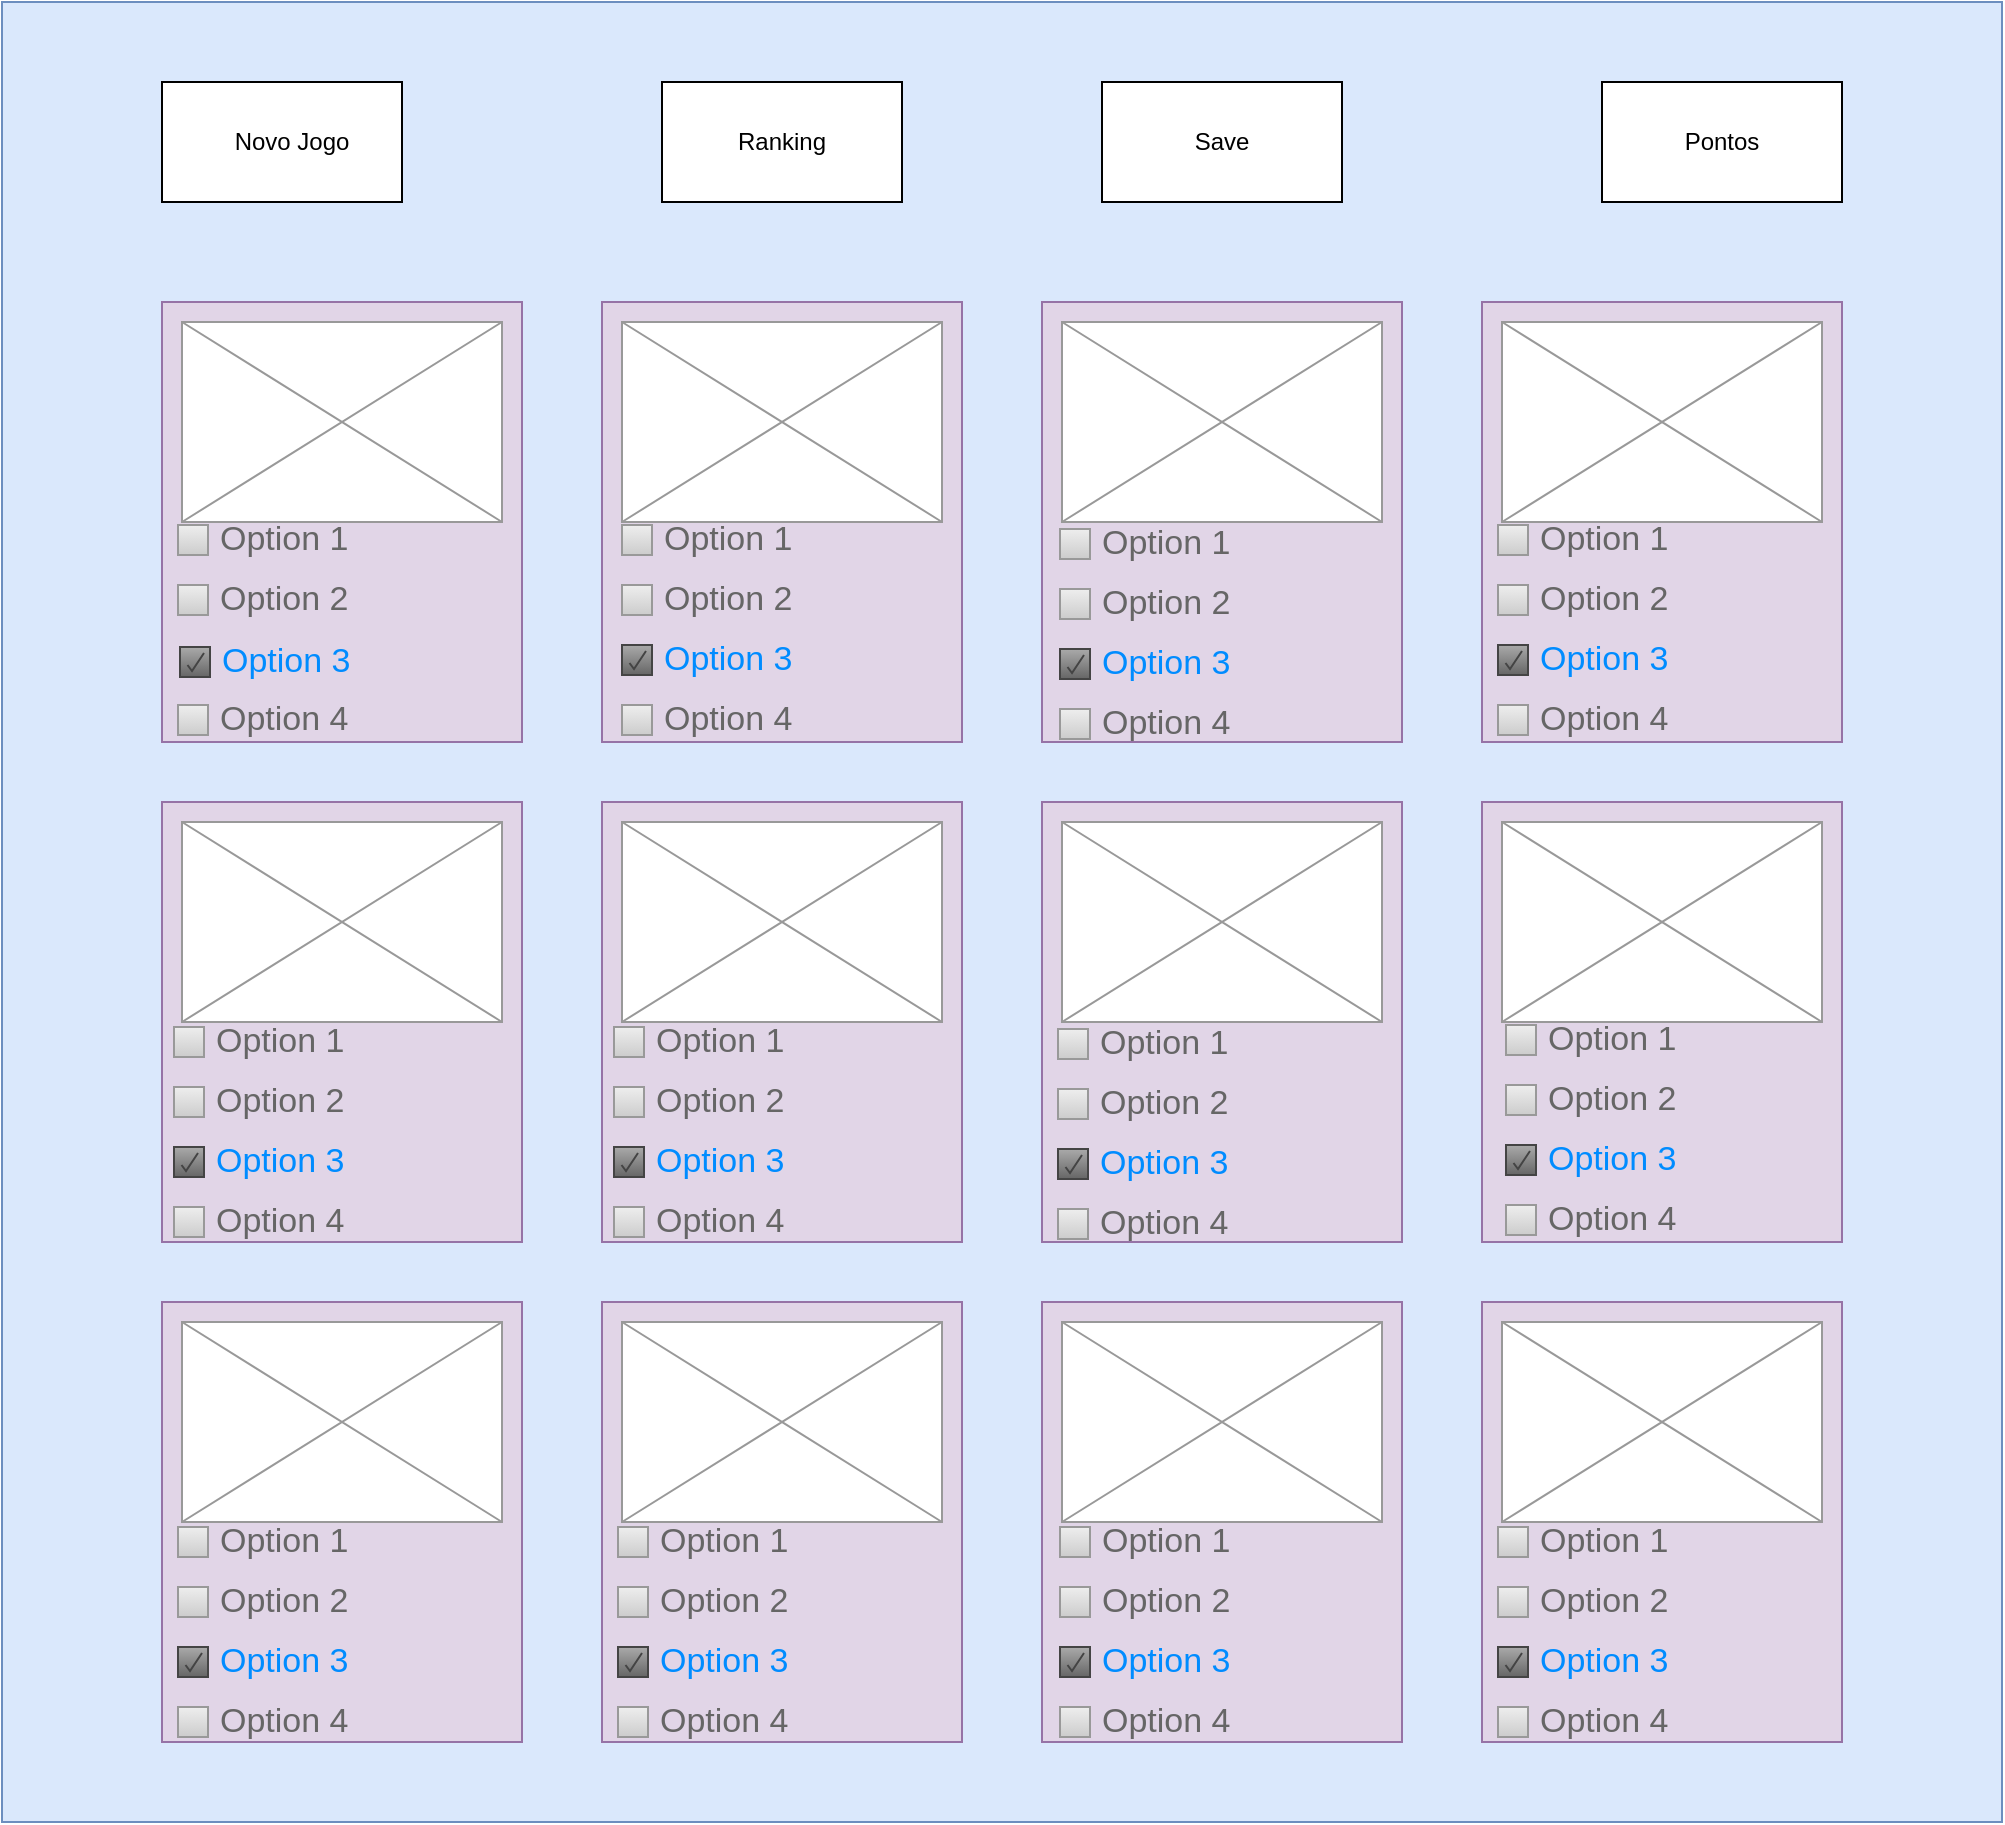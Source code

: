 <mxfile version="14.2.5" type="device"><diagram id="piDafpqhtRUU5qUU-vj8" name="Page-1"><mxGraphModel dx="2374" dy="1134" grid="1" gridSize="10" guides="1" tooltips="1" connect="1" arrows="1" fold="1" page="1" pageScale="1" pageWidth="827" pageHeight="1169" math="0" shadow="0"><root><mxCell id="0"/><mxCell id="1" parent="0"/><mxCell id="fV-_ri1XRoX06R6RRTGD-438" value="" style="rounded=0;whiteSpace=wrap;html=1;fillColor=#dae8fc;strokeColor=#6c8ebf;" vertex="1" parent="1"><mxGeometry width="1000" height="910" as="geometry"/></mxCell><mxCell id="fV-_ri1XRoX06R6RRTGD-1" value="" style="rounded=0;whiteSpace=wrap;html=1;" vertex="1" parent="1"><mxGeometry x="80" y="40" width="120" height="60" as="geometry"/></mxCell><mxCell id="fV-_ri1XRoX06R6RRTGD-2" value="" style="rounded=0;whiteSpace=wrap;html=1;" vertex="1" parent="1"><mxGeometry x="330" y="40" width="120" height="60" as="geometry"/></mxCell><mxCell id="fV-_ri1XRoX06R6RRTGD-3" value="" style="rounded=0;whiteSpace=wrap;html=1;" vertex="1" parent="1"><mxGeometry x="550" y="40" width="120" height="60" as="geometry"/></mxCell><mxCell id="fV-_ri1XRoX06R6RRTGD-4" value="" style="rounded=0;whiteSpace=wrap;html=1;" vertex="1" parent="1"><mxGeometry x="800" y="40" width="120" height="60" as="geometry"/></mxCell><mxCell id="fV-_ri1XRoX06R6RRTGD-5" value="" style="rounded=0;whiteSpace=wrap;html=1;fillColor=#e1d5e7;strokeColor=#9673a6;" vertex="1" parent="1"><mxGeometry x="80" y="150" width="180" height="220" as="geometry"/></mxCell><mxCell id="fV-_ri1XRoX06R6RRTGD-6" value="" style="rounded=0;whiteSpace=wrap;html=1;fillColor=#e1d5e7;strokeColor=#9673a6;" vertex="1" parent="1"><mxGeometry x="300" y="150" width="180" height="220" as="geometry"/></mxCell><mxCell id="fV-_ri1XRoX06R6RRTGD-7" value="" style="rounded=0;whiteSpace=wrap;html=1;fillColor=#e1d5e7;strokeColor=#9673a6;" vertex="1" parent="1"><mxGeometry x="520" y="150" width="180" height="220" as="geometry"/></mxCell><mxCell id="fV-_ri1XRoX06R6RRTGD-8" value="" style="rounded=0;whiteSpace=wrap;html=1;fillColor=#e1d5e7;strokeColor=#9673a6;" vertex="1" parent="1"><mxGeometry x="740" y="150" width="180" height="220" as="geometry"/></mxCell><mxCell id="fV-_ri1XRoX06R6RRTGD-9" value="" style="rounded=0;whiteSpace=wrap;html=1;fillColor=#e1d5e7;strokeColor=#9673a6;" vertex="1" parent="1"><mxGeometry x="80" y="400" width="180" height="220" as="geometry"/></mxCell><mxCell id="fV-_ri1XRoX06R6RRTGD-10" value="" style="rounded=0;whiteSpace=wrap;html=1;fillColor=#e1d5e7;strokeColor=#9673a6;" vertex="1" parent="1"><mxGeometry x="300" y="400" width="180" height="220" as="geometry"/></mxCell><mxCell id="fV-_ri1XRoX06R6RRTGD-11" value="" style="rounded=0;whiteSpace=wrap;html=1;fillColor=#e1d5e7;strokeColor=#9673a6;" vertex="1" parent="1"><mxGeometry x="520" y="400" width="180" height="220" as="geometry"/></mxCell><mxCell id="fV-_ri1XRoX06R6RRTGD-12" value="" style="rounded=0;whiteSpace=wrap;html=1;fillColor=#e1d5e7;strokeColor=#9673a6;" vertex="1" parent="1"><mxGeometry x="740" y="400" width="180" height="220" as="geometry"/></mxCell><mxCell id="fV-_ri1XRoX06R6RRTGD-13" value="" style="rounded=0;whiteSpace=wrap;html=1;fillColor=#e1d5e7;strokeColor=#9673a6;" vertex="1" parent="1"><mxGeometry x="80" y="650" width="180" height="220" as="geometry"/></mxCell><mxCell id="fV-_ri1XRoX06R6RRTGD-14" value="" style="rounded=0;whiteSpace=wrap;html=1;fillColor=#e1d5e7;strokeColor=#9673a6;" vertex="1" parent="1"><mxGeometry x="300" y="650" width="180" height="220" as="geometry"/></mxCell><mxCell id="fV-_ri1XRoX06R6RRTGD-15" value="" style="rounded=0;whiteSpace=wrap;html=1;fillColor=#e1d5e7;strokeColor=#9673a6;" vertex="1" parent="1"><mxGeometry x="520" y="650" width="180" height="220" as="geometry"/></mxCell><mxCell id="fV-_ri1XRoX06R6RRTGD-16" value="" style="rounded=0;whiteSpace=wrap;html=1;fillColor=#e1d5e7;strokeColor=#9673a6;" vertex="1" parent="1"><mxGeometry x="740" y="650" width="180" height="220" as="geometry"/></mxCell><mxCell id="fV-_ri1XRoX06R6RRTGD-449" value="" style="verticalLabelPosition=bottom;shadow=0;dashed=0;align=center;html=1;verticalAlign=top;strokeWidth=1;shape=mxgraph.mockup.graphics.simpleIcon;strokeColor=#999999;fillColor=#ffffff;" vertex="1" parent="1"><mxGeometry x="90" y="160" width="160" height="100" as="geometry"/></mxCell><mxCell id="fV-_ri1XRoX06R6RRTGD-457" value="" style="verticalLabelPosition=bottom;shadow=0;dashed=0;align=center;html=1;verticalAlign=top;strokeWidth=1;shape=mxgraph.mockup.graphics.simpleIcon;strokeColor=#999999;fillColor=#ffffff;" vertex="1" parent="1"><mxGeometry x="310" y="160" width="160" height="100" as="geometry"/></mxCell><mxCell id="fV-_ri1XRoX06R6RRTGD-458" value="" style="verticalLabelPosition=bottom;shadow=0;dashed=0;align=center;html=1;verticalAlign=top;strokeWidth=1;shape=mxgraph.mockup.graphics.simpleIcon;strokeColor=#999999;fillColor=#ffffff;" vertex="1" parent="1"><mxGeometry x="530" y="160" width="160" height="100" as="geometry"/></mxCell><mxCell id="fV-_ri1XRoX06R6RRTGD-459" value="" style="verticalLabelPosition=bottom;shadow=0;dashed=0;align=center;html=1;verticalAlign=top;strokeWidth=1;shape=mxgraph.mockup.graphics.simpleIcon;strokeColor=#999999;fillColor=#ffffff;" vertex="1" parent="1"><mxGeometry x="750" y="160" width="160" height="100" as="geometry"/></mxCell><mxCell id="fV-_ri1XRoX06R6RRTGD-460" value="" style="verticalLabelPosition=bottom;shadow=0;dashed=0;align=center;html=1;verticalAlign=top;strokeWidth=1;shape=mxgraph.mockup.graphics.simpleIcon;strokeColor=#999999;fillColor=#ffffff;" vertex="1" parent="1"><mxGeometry x="750" y="410" width="160" height="100" as="geometry"/></mxCell><mxCell id="fV-_ri1XRoX06R6RRTGD-462" value="" style="verticalLabelPosition=bottom;shadow=0;dashed=0;align=center;html=1;verticalAlign=top;strokeWidth=1;shape=mxgraph.mockup.graphics.simpleIcon;strokeColor=#999999;fillColor=#ffffff;" vertex="1" parent="1"><mxGeometry x="750" y="660" width="160" height="100" as="geometry"/></mxCell><mxCell id="fV-_ri1XRoX06R6RRTGD-463" value="" style="verticalLabelPosition=bottom;shadow=0;dashed=0;align=center;html=1;verticalAlign=top;strokeWidth=1;shape=mxgraph.mockup.graphics.simpleIcon;strokeColor=#999999;fillColor=#ffffff;" vertex="1" parent="1"><mxGeometry x="530" y="660" width="160" height="100" as="geometry"/></mxCell><mxCell id="fV-_ri1XRoX06R6RRTGD-464" value="" style="verticalLabelPosition=bottom;shadow=0;dashed=0;align=center;html=1;verticalAlign=top;strokeWidth=1;shape=mxgraph.mockup.graphics.simpleIcon;strokeColor=#999999;fillColor=#ffffff;" vertex="1" parent="1"><mxGeometry x="530" y="410" width="160" height="100" as="geometry"/></mxCell><mxCell id="fV-_ri1XRoX06R6RRTGD-465" value="" style="verticalLabelPosition=bottom;shadow=0;dashed=0;align=center;html=1;verticalAlign=top;strokeWidth=1;shape=mxgraph.mockup.graphics.simpleIcon;strokeColor=#999999;fillColor=#ffffff;" vertex="1" parent="1"><mxGeometry x="310" y="410" width="160" height="100" as="geometry"/></mxCell><mxCell id="fV-_ri1XRoX06R6RRTGD-466" value="" style="verticalLabelPosition=bottom;shadow=0;dashed=0;align=center;html=1;verticalAlign=top;strokeWidth=1;shape=mxgraph.mockup.graphics.simpleIcon;strokeColor=#999999;fillColor=#ffffff;" vertex="1" parent="1"><mxGeometry x="90" y="410" width="160" height="100" as="geometry"/></mxCell><mxCell id="fV-_ri1XRoX06R6RRTGD-467" value="" style="verticalLabelPosition=bottom;shadow=0;dashed=0;align=center;html=1;verticalAlign=top;strokeWidth=1;shape=mxgraph.mockup.graphics.simpleIcon;strokeColor=#999999;fillColor=#ffffff;" vertex="1" parent="1"><mxGeometry x="310" y="660" width="160" height="100" as="geometry"/></mxCell><mxCell id="fV-_ri1XRoX06R6RRTGD-468" value="" style="verticalLabelPosition=bottom;shadow=0;dashed=0;align=center;html=1;verticalAlign=top;strokeWidth=1;shape=mxgraph.mockup.graphics.simpleIcon;strokeColor=#999999;fillColor=#ffffff;" vertex="1" parent="1"><mxGeometry x="90" y="660" width="160" height="100" as="geometry"/></mxCell><mxCell id="fV-_ri1XRoX06R6RRTGD-469" value="Novo Jogo" style="text;html=1;strokeColor=none;fillColor=none;align=center;verticalAlign=middle;whiteSpace=wrap;rounded=0;" vertex="1" parent="1"><mxGeometry x="60" y="35" width="170" height="70" as="geometry"/></mxCell><mxCell id="fV-_ri1XRoX06R6RRTGD-470" value="Ranking" style="text;html=1;strokeColor=none;fillColor=none;align=center;verticalAlign=middle;whiteSpace=wrap;rounded=0;" vertex="1" parent="1"><mxGeometry x="305" y="35" width="170" height="70" as="geometry"/></mxCell><mxCell id="fV-_ri1XRoX06R6RRTGD-471" value="Save" style="text;html=1;strokeColor=none;fillColor=none;align=center;verticalAlign=middle;whiteSpace=wrap;rounded=0;" vertex="1" parent="1"><mxGeometry x="590" y="60" width="40" height="20" as="geometry"/></mxCell><mxCell id="fV-_ri1XRoX06R6RRTGD-472" value="Pontos" style="text;html=1;strokeColor=none;fillColor=none;align=center;verticalAlign=middle;whiteSpace=wrap;rounded=0;" vertex="1" parent="1"><mxGeometry x="840" y="60" width="40" height="20" as="geometry"/></mxCell><mxCell id="fV-_ri1XRoX06R6RRTGD-473" value="" style="strokeWidth=1;shadow=0;dashed=0;align=center;html=1;shape=mxgraph.mockup.forms.rrect;rSize=0;strokeColor=#999999;fillColor=#ffffff;recursiveResize=0;" vertex="1" parent="1"><mxGeometry x="80" y="254" height="120" as="geometry"/></mxCell><mxCell id="fV-_ri1XRoX06R6RRTGD-474" value="Option 1" style="strokeWidth=1;shadow=0;dashed=0;align=center;html=1;shape=mxgraph.mockup.forms.rrect;rSize=0;fillColor=#eeeeee;strokeColor=#999999;gradientColor=#cccccc;align=left;spacingLeft=4;fontSize=17;fontColor=#666666;labelPosition=right;" vertex="1" parent="fV-_ri1XRoX06R6RRTGD-473"><mxGeometry x="8" y="7.5" width="15" height="15" as="geometry"/></mxCell><mxCell id="fV-_ri1XRoX06R6RRTGD-475" value="Option 2" style="strokeWidth=1;shadow=0;dashed=0;align=center;html=1;shape=mxgraph.mockup.forms.rrect;rSize=0;fillColor=#eeeeee;strokeColor=#999999;gradientColor=#cccccc;align=left;spacingLeft=4;fontSize=17;fontColor=#666666;labelPosition=right;" vertex="1" parent="fV-_ri1XRoX06R6RRTGD-473"><mxGeometry x="8" y="37.5" width="15" height="15" as="geometry"/></mxCell><mxCell id="fV-_ri1XRoX06R6RRTGD-477" value="Option 4" style="strokeWidth=1;shadow=0;dashed=0;align=center;html=1;shape=mxgraph.mockup.forms.rrect;rSize=0;fillColor=#eeeeee;strokeColor=#999999;gradientColor=#cccccc;align=left;spacingLeft=4;fontSize=17;fontColor=#666666;labelPosition=right;" vertex="1" parent="fV-_ri1XRoX06R6RRTGD-473"><mxGeometry x="8" y="97.5" width="15" height="15" as="geometry"/></mxCell><mxCell id="fV-_ri1XRoX06R6RRTGD-478" value="" style="strokeWidth=1;shadow=0;dashed=0;align=center;html=1;shape=mxgraph.mockup.forms.rrect;rSize=0;strokeColor=#999999;fillColor=#ffffff;recursiveResize=0;" vertex="1" parent="1"><mxGeometry x="302" y="254" height="120" as="geometry"/></mxCell><mxCell id="fV-_ri1XRoX06R6RRTGD-479" value="Option 1" style="strokeWidth=1;shadow=0;dashed=0;align=center;html=1;shape=mxgraph.mockup.forms.rrect;rSize=0;fillColor=#eeeeee;strokeColor=#999999;gradientColor=#cccccc;align=left;spacingLeft=4;fontSize=17;fontColor=#666666;labelPosition=right;" vertex="1" parent="fV-_ri1XRoX06R6RRTGD-478"><mxGeometry x="8" y="7.5" width="15" height="15" as="geometry"/></mxCell><mxCell id="fV-_ri1XRoX06R6RRTGD-480" value="Option 2" style="strokeWidth=1;shadow=0;dashed=0;align=center;html=1;shape=mxgraph.mockup.forms.rrect;rSize=0;fillColor=#eeeeee;strokeColor=#999999;gradientColor=#cccccc;align=left;spacingLeft=4;fontSize=17;fontColor=#666666;labelPosition=right;" vertex="1" parent="fV-_ri1XRoX06R6RRTGD-478"><mxGeometry x="8" y="37.5" width="15" height="15" as="geometry"/></mxCell><mxCell id="fV-_ri1XRoX06R6RRTGD-481" value="Option 3" style="strokeWidth=1;shadow=0;dashed=0;align=center;html=1;shape=mxgraph.mockup.forms.checkbox;rSize=0;resizable=0;fillColor=#aaaaaa;strokeColor=#444444;gradientColor=#666666;align=left;spacingLeft=4;fontSize=17;fontColor=#008cff;labelPosition=right;" vertex="1" parent="fV-_ri1XRoX06R6RRTGD-478"><mxGeometry x="8" y="67.5" width="15" height="15" as="geometry"/></mxCell><mxCell id="fV-_ri1XRoX06R6RRTGD-482" value="Option 4" style="strokeWidth=1;shadow=0;dashed=0;align=center;html=1;shape=mxgraph.mockup.forms.rrect;rSize=0;fillColor=#eeeeee;strokeColor=#999999;gradientColor=#cccccc;align=left;spacingLeft=4;fontSize=17;fontColor=#666666;labelPosition=right;" vertex="1" parent="fV-_ri1XRoX06R6RRTGD-478"><mxGeometry x="8" y="97.5" width="15" height="15" as="geometry"/></mxCell><mxCell id="fV-_ri1XRoX06R6RRTGD-483" value="" style="strokeWidth=1;shadow=0;dashed=0;align=center;html=1;shape=mxgraph.mockup.forms.rrect;rSize=0;strokeColor=#999999;fillColor=#ffffff;recursiveResize=0;" vertex="1" parent="1"><mxGeometry x="521" y="256" height="120" as="geometry"/></mxCell><mxCell id="fV-_ri1XRoX06R6RRTGD-484" value="Option 1" style="strokeWidth=1;shadow=0;dashed=0;align=center;html=1;shape=mxgraph.mockup.forms.rrect;rSize=0;fillColor=#eeeeee;strokeColor=#999999;gradientColor=#cccccc;align=left;spacingLeft=4;fontSize=17;fontColor=#666666;labelPosition=right;" vertex="1" parent="fV-_ri1XRoX06R6RRTGD-483"><mxGeometry x="8" y="7.5" width="15" height="15" as="geometry"/></mxCell><mxCell id="fV-_ri1XRoX06R6RRTGD-485" value="Option 2" style="strokeWidth=1;shadow=0;dashed=0;align=center;html=1;shape=mxgraph.mockup.forms.rrect;rSize=0;fillColor=#eeeeee;strokeColor=#999999;gradientColor=#cccccc;align=left;spacingLeft=4;fontSize=17;fontColor=#666666;labelPosition=right;" vertex="1" parent="fV-_ri1XRoX06R6RRTGD-483"><mxGeometry x="8" y="37.5" width="15" height="15" as="geometry"/></mxCell><mxCell id="fV-_ri1XRoX06R6RRTGD-486" value="Option 3" style="strokeWidth=1;shadow=0;dashed=0;align=center;html=1;shape=mxgraph.mockup.forms.checkbox;rSize=0;resizable=0;fillColor=#aaaaaa;strokeColor=#444444;gradientColor=#666666;align=left;spacingLeft=4;fontSize=17;fontColor=#008cff;labelPosition=right;" vertex="1" parent="fV-_ri1XRoX06R6RRTGD-483"><mxGeometry x="8" y="67.5" width="15" height="15" as="geometry"/></mxCell><mxCell id="fV-_ri1XRoX06R6RRTGD-487" value="Option 4" style="strokeWidth=1;shadow=0;dashed=0;align=center;html=1;shape=mxgraph.mockup.forms.rrect;rSize=0;fillColor=#eeeeee;strokeColor=#999999;gradientColor=#cccccc;align=left;spacingLeft=4;fontSize=17;fontColor=#666666;labelPosition=right;" vertex="1" parent="fV-_ri1XRoX06R6RRTGD-483"><mxGeometry x="8" y="97.5" width="15" height="15" as="geometry"/></mxCell><mxCell id="fV-_ri1XRoX06R6RRTGD-476" value="Option 3" style="strokeWidth=1;shadow=0;dashed=0;align=center;html=1;shape=mxgraph.mockup.forms.checkbox;rSize=0;resizable=0;fillColor=#aaaaaa;strokeColor=#444444;gradientColor=#666666;align=left;spacingLeft=4;fontSize=17;fontColor=#008cff;labelPosition=right;" vertex="1" parent="1"><mxGeometry x="89" y="322.5" width="15" height="15" as="geometry"/></mxCell><mxCell id="fV-_ri1XRoX06R6RRTGD-490" value="" style="strokeWidth=1;shadow=0;dashed=0;align=center;html=1;shape=mxgraph.mockup.forms.rrect;rSize=0;strokeColor=#999999;fillColor=#ffffff;recursiveResize=0;" vertex="1" parent="1"><mxGeometry x="740" y="254" height="96" as="geometry"/></mxCell><mxCell id="fV-_ri1XRoX06R6RRTGD-491" value="Option 1" style="strokeWidth=1;shadow=0;dashed=0;align=center;html=1;shape=mxgraph.mockup.forms.rrect;rSize=0;fillColor=#eeeeee;strokeColor=#999999;gradientColor=#cccccc;align=left;spacingLeft=4;fontSize=17;fontColor=#666666;labelPosition=right;" vertex="1" parent="fV-_ri1XRoX06R6RRTGD-490"><mxGeometry x="8" y="7.5" width="15" height="15" as="geometry"/></mxCell><mxCell id="fV-_ri1XRoX06R6RRTGD-492" value="Option 2" style="strokeWidth=1;shadow=0;dashed=0;align=center;html=1;shape=mxgraph.mockup.forms.rrect;rSize=0;fillColor=#eeeeee;strokeColor=#999999;gradientColor=#cccccc;align=left;spacingLeft=4;fontSize=17;fontColor=#666666;labelPosition=right;" vertex="1" parent="fV-_ri1XRoX06R6RRTGD-490"><mxGeometry x="8" y="37.5" width="15" height="15" as="geometry"/></mxCell><mxCell id="fV-_ri1XRoX06R6RRTGD-493" value="Option 3" style="strokeWidth=1;shadow=0;dashed=0;align=center;html=1;shape=mxgraph.mockup.forms.checkbox;rSize=0;resizable=0;fillColor=#aaaaaa;strokeColor=#444444;gradientColor=#666666;align=left;spacingLeft=4;fontSize=17;fontColor=#008cff;labelPosition=right;" vertex="1" parent="fV-_ri1XRoX06R6RRTGD-490"><mxGeometry x="8" y="67.5" width="15" height="15" as="geometry"/></mxCell><mxCell id="fV-_ri1XRoX06R6RRTGD-494" value="Option 4" style="strokeWidth=1;shadow=0;dashed=0;align=center;html=1;shape=mxgraph.mockup.forms.rrect;rSize=0;fillColor=#eeeeee;strokeColor=#999999;gradientColor=#cccccc;align=left;spacingLeft=4;fontSize=17;fontColor=#666666;labelPosition=right;" vertex="1" parent="fV-_ri1XRoX06R6RRTGD-490"><mxGeometry x="8" y="97.5" width="15" height="15" as="geometry"/></mxCell><mxCell id="fV-_ri1XRoX06R6RRTGD-496" value="" style="strokeWidth=1;shadow=0;dashed=0;align=center;html=1;shape=mxgraph.mockup.forms.rrect;rSize=0;strokeColor=#999999;fillColor=#ffffff;recursiveResize=0;" vertex="1" parent="1"><mxGeometry x="520" y="506" height="110" as="geometry"/></mxCell><mxCell id="fV-_ri1XRoX06R6RRTGD-497" value="Option 1" style="strokeWidth=1;shadow=0;dashed=0;align=center;html=1;shape=mxgraph.mockup.forms.rrect;rSize=0;fillColor=#eeeeee;strokeColor=#999999;gradientColor=#cccccc;align=left;spacingLeft=4;fontSize=17;fontColor=#666666;labelPosition=right;" vertex="1" parent="fV-_ri1XRoX06R6RRTGD-496"><mxGeometry x="8" y="7.5" width="15" height="15" as="geometry"/></mxCell><mxCell id="fV-_ri1XRoX06R6RRTGD-498" value="Option 2" style="strokeWidth=1;shadow=0;dashed=0;align=center;html=1;shape=mxgraph.mockup.forms.rrect;rSize=0;fillColor=#eeeeee;strokeColor=#999999;gradientColor=#cccccc;align=left;spacingLeft=4;fontSize=17;fontColor=#666666;labelPosition=right;" vertex="1" parent="fV-_ri1XRoX06R6RRTGD-496"><mxGeometry x="8" y="37.5" width="15" height="15" as="geometry"/></mxCell><mxCell id="fV-_ri1XRoX06R6RRTGD-499" value="Option 3" style="strokeWidth=1;shadow=0;dashed=0;align=center;html=1;shape=mxgraph.mockup.forms.checkbox;rSize=0;resizable=0;fillColor=#aaaaaa;strokeColor=#444444;gradientColor=#666666;align=left;spacingLeft=4;fontSize=17;fontColor=#008cff;labelPosition=right;" vertex="1" parent="fV-_ri1XRoX06R6RRTGD-496"><mxGeometry x="8" y="67.5" width="15" height="15" as="geometry"/></mxCell><mxCell id="fV-_ri1XRoX06R6RRTGD-500" value="Option 4" style="strokeWidth=1;shadow=0;dashed=0;align=center;html=1;shape=mxgraph.mockup.forms.rrect;rSize=0;fillColor=#eeeeee;strokeColor=#999999;gradientColor=#cccccc;align=left;spacingLeft=4;fontSize=17;fontColor=#666666;labelPosition=right;" vertex="1" parent="fV-_ri1XRoX06R6RRTGD-496"><mxGeometry x="8" y="97.5" width="15" height="15" as="geometry"/></mxCell><mxCell id="fV-_ri1XRoX06R6RRTGD-506" value="" style="strokeWidth=1;shadow=0;dashed=0;align=center;html=1;shape=mxgraph.mockup.forms.rrect;rSize=0;strokeColor=#999999;fillColor=#ffffff;recursiveResize=0;" vertex="1" parent="1"><mxGeometry x="78" y="505" height="110" as="geometry"/></mxCell><mxCell id="fV-_ri1XRoX06R6RRTGD-507" value="Option 1" style="strokeWidth=1;shadow=0;dashed=0;align=center;html=1;shape=mxgraph.mockup.forms.rrect;rSize=0;fillColor=#eeeeee;strokeColor=#999999;gradientColor=#cccccc;align=left;spacingLeft=4;fontSize=17;fontColor=#666666;labelPosition=right;" vertex="1" parent="fV-_ri1XRoX06R6RRTGD-506"><mxGeometry x="8" y="7.5" width="15" height="15" as="geometry"/></mxCell><mxCell id="fV-_ri1XRoX06R6RRTGD-508" value="Option 2" style="strokeWidth=1;shadow=0;dashed=0;align=center;html=1;shape=mxgraph.mockup.forms.rrect;rSize=0;fillColor=#eeeeee;strokeColor=#999999;gradientColor=#cccccc;align=left;spacingLeft=4;fontSize=17;fontColor=#666666;labelPosition=right;" vertex="1" parent="fV-_ri1XRoX06R6RRTGD-506"><mxGeometry x="8" y="37.5" width="15" height="15" as="geometry"/></mxCell><mxCell id="fV-_ri1XRoX06R6RRTGD-509" value="Option 3" style="strokeWidth=1;shadow=0;dashed=0;align=center;html=1;shape=mxgraph.mockup.forms.checkbox;rSize=0;resizable=0;fillColor=#aaaaaa;strokeColor=#444444;gradientColor=#666666;align=left;spacingLeft=4;fontSize=17;fontColor=#008cff;labelPosition=right;" vertex="1" parent="fV-_ri1XRoX06R6RRTGD-506"><mxGeometry x="8" y="67.5" width="15" height="15" as="geometry"/></mxCell><mxCell id="fV-_ri1XRoX06R6RRTGD-510" value="Option 4" style="strokeWidth=1;shadow=0;dashed=0;align=center;html=1;shape=mxgraph.mockup.forms.rrect;rSize=0;fillColor=#eeeeee;strokeColor=#999999;gradientColor=#cccccc;align=left;spacingLeft=4;fontSize=17;fontColor=#666666;labelPosition=right;" vertex="1" parent="fV-_ri1XRoX06R6RRTGD-506"><mxGeometry x="8" y="97.5" width="15" height="15" as="geometry"/></mxCell><mxCell id="fV-_ri1XRoX06R6RRTGD-511" value="" style="strokeWidth=1;shadow=0;dashed=0;align=center;html=1;shape=mxgraph.mockup.forms.rrect;rSize=0;strokeColor=#999999;fillColor=#ffffff;recursiveResize=0;" vertex="1" parent="1"><mxGeometry x="298" y="505" height="110" as="geometry"/></mxCell><mxCell id="fV-_ri1XRoX06R6RRTGD-512" value="Option 1" style="strokeWidth=1;shadow=0;dashed=0;align=center;html=1;shape=mxgraph.mockup.forms.rrect;rSize=0;fillColor=#eeeeee;strokeColor=#999999;gradientColor=#cccccc;align=left;spacingLeft=4;fontSize=17;fontColor=#666666;labelPosition=right;" vertex="1" parent="fV-_ri1XRoX06R6RRTGD-511"><mxGeometry x="8" y="7.5" width="15" height="15" as="geometry"/></mxCell><mxCell id="fV-_ri1XRoX06R6RRTGD-513" value="Option 2" style="strokeWidth=1;shadow=0;dashed=0;align=center;html=1;shape=mxgraph.mockup.forms.rrect;rSize=0;fillColor=#eeeeee;strokeColor=#999999;gradientColor=#cccccc;align=left;spacingLeft=4;fontSize=17;fontColor=#666666;labelPosition=right;" vertex="1" parent="fV-_ri1XRoX06R6RRTGD-511"><mxGeometry x="8" y="37.5" width="15" height="15" as="geometry"/></mxCell><mxCell id="fV-_ri1XRoX06R6RRTGD-514" value="Option 3" style="strokeWidth=1;shadow=0;dashed=0;align=center;html=1;shape=mxgraph.mockup.forms.checkbox;rSize=0;resizable=0;fillColor=#aaaaaa;strokeColor=#444444;gradientColor=#666666;align=left;spacingLeft=4;fontSize=17;fontColor=#008cff;labelPosition=right;" vertex="1" parent="fV-_ri1XRoX06R6RRTGD-511"><mxGeometry x="8" y="67.5" width="15" height="15" as="geometry"/></mxCell><mxCell id="fV-_ri1XRoX06R6RRTGD-515" value="Option 4" style="strokeWidth=1;shadow=0;dashed=0;align=center;html=1;shape=mxgraph.mockup.forms.rrect;rSize=0;fillColor=#eeeeee;strokeColor=#999999;gradientColor=#cccccc;align=left;spacingLeft=4;fontSize=17;fontColor=#666666;labelPosition=right;" vertex="1" parent="fV-_ri1XRoX06R6RRTGD-511"><mxGeometry x="8" y="97.5" width="15" height="15" as="geometry"/></mxCell><mxCell id="fV-_ri1XRoX06R6RRTGD-521" value="" style="strokeWidth=1;shadow=0;dashed=0;align=center;html=1;shape=mxgraph.mockup.forms.rrect;rSize=0;strokeColor=#999999;fillColor=#ffffff;recursiveResize=0;" vertex="1" parent="1"><mxGeometry x="744" y="504" height="110" as="geometry"/></mxCell><mxCell id="fV-_ri1XRoX06R6RRTGD-522" value="Option 1" style="strokeWidth=1;shadow=0;dashed=0;align=center;html=1;shape=mxgraph.mockup.forms.rrect;rSize=0;fillColor=#eeeeee;strokeColor=#999999;gradientColor=#cccccc;align=left;spacingLeft=4;fontSize=17;fontColor=#666666;labelPosition=right;" vertex="1" parent="fV-_ri1XRoX06R6RRTGD-521"><mxGeometry x="8" y="7.5" width="15" height="15" as="geometry"/></mxCell><mxCell id="fV-_ri1XRoX06R6RRTGD-523" value="Option 2" style="strokeWidth=1;shadow=0;dashed=0;align=center;html=1;shape=mxgraph.mockup.forms.rrect;rSize=0;fillColor=#eeeeee;strokeColor=#999999;gradientColor=#cccccc;align=left;spacingLeft=4;fontSize=17;fontColor=#666666;labelPosition=right;" vertex="1" parent="fV-_ri1XRoX06R6RRTGD-521"><mxGeometry x="8" y="37.5" width="15" height="15" as="geometry"/></mxCell><mxCell id="fV-_ri1XRoX06R6RRTGD-524" value="Option 3" style="strokeWidth=1;shadow=0;dashed=0;align=center;html=1;shape=mxgraph.mockup.forms.checkbox;rSize=0;resizable=0;fillColor=#aaaaaa;strokeColor=#444444;gradientColor=#666666;align=left;spacingLeft=4;fontSize=17;fontColor=#008cff;labelPosition=right;" vertex="1" parent="fV-_ri1XRoX06R6RRTGD-521"><mxGeometry x="8" y="67.5" width="15" height="15" as="geometry"/></mxCell><mxCell id="fV-_ri1XRoX06R6RRTGD-525" value="Option 4" style="strokeWidth=1;shadow=0;dashed=0;align=center;html=1;shape=mxgraph.mockup.forms.rrect;rSize=0;fillColor=#eeeeee;strokeColor=#999999;gradientColor=#cccccc;align=left;spacingLeft=4;fontSize=17;fontColor=#666666;labelPosition=right;" vertex="1" parent="fV-_ri1XRoX06R6RRTGD-521"><mxGeometry x="8" y="97.5" width="15" height="15" as="geometry"/></mxCell><mxCell id="fV-_ri1XRoX06R6RRTGD-526" value="" style="strokeWidth=1;shadow=0;dashed=0;align=center;html=1;shape=mxgraph.mockup.forms.rrect;rSize=0;strokeColor=#999999;fillColor=#ffffff;recursiveResize=0;" vertex="1" parent="1"><mxGeometry x="80" y="755" height="120" as="geometry"/></mxCell><mxCell id="fV-_ri1XRoX06R6RRTGD-527" value="Option 1" style="strokeWidth=1;shadow=0;dashed=0;align=center;html=1;shape=mxgraph.mockup.forms.rrect;rSize=0;fillColor=#eeeeee;strokeColor=#999999;gradientColor=#cccccc;align=left;spacingLeft=4;fontSize=17;fontColor=#666666;labelPosition=right;" vertex="1" parent="fV-_ri1XRoX06R6RRTGD-526"><mxGeometry x="8" y="7.5" width="15" height="15" as="geometry"/></mxCell><mxCell id="fV-_ri1XRoX06R6RRTGD-528" value="Option 2" style="strokeWidth=1;shadow=0;dashed=0;align=center;html=1;shape=mxgraph.mockup.forms.rrect;rSize=0;fillColor=#eeeeee;strokeColor=#999999;gradientColor=#cccccc;align=left;spacingLeft=4;fontSize=17;fontColor=#666666;labelPosition=right;" vertex="1" parent="fV-_ri1XRoX06R6RRTGD-526"><mxGeometry x="8" y="37.5" width="15" height="15" as="geometry"/></mxCell><mxCell id="fV-_ri1XRoX06R6RRTGD-529" value="Option 3" style="strokeWidth=1;shadow=0;dashed=0;align=center;html=1;shape=mxgraph.mockup.forms.checkbox;rSize=0;resizable=0;fillColor=#aaaaaa;strokeColor=#444444;gradientColor=#666666;align=left;spacingLeft=4;fontSize=17;fontColor=#008cff;labelPosition=right;" vertex="1" parent="fV-_ri1XRoX06R6RRTGD-526"><mxGeometry x="8" y="67.5" width="15" height="15" as="geometry"/></mxCell><mxCell id="fV-_ri1XRoX06R6RRTGD-530" value="Option 4" style="strokeWidth=1;shadow=0;dashed=0;align=center;html=1;shape=mxgraph.mockup.forms.rrect;rSize=0;fillColor=#eeeeee;strokeColor=#999999;gradientColor=#cccccc;align=left;spacingLeft=4;fontSize=17;fontColor=#666666;labelPosition=right;" vertex="1" parent="fV-_ri1XRoX06R6RRTGD-526"><mxGeometry x="8" y="97.5" width="15" height="15" as="geometry"/></mxCell><mxCell id="fV-_ri1XRoX06R6RRTGD-531" value="" style="strokeWidth=1;shadow=0;dashed=0;align=center;html=1;shape=mxgraph.mockup.forms.rrect;rSize=0;strokeColor=#999999;fillColor=#ffffff;recursiveResize=0;" vertex="1" parent="1"><mxGeometry x="300" y="755" height="90" as="geometry"/></mxCell><mxCell id="fV-_ri1XRoX06R6RRTGD-532" value="Option 1" style="strokeWidth=1;shadow=0;dashed=0;align=center;html=1;shape=mxgraph.mockup.forms.rrect;rSize=0;fillColor=#eeeeee;strokeColor=#999999;gradientColor=#cccccc;align=left;spacingLeft=4;fontSize=17;fontColor=#666666;labelPosition=right;" vertex="1" parent="fV-_ri1XRoX06R6RRTGD-531"><mxGeometry x="8" y="7.5" width="15" height="15" as="geometry"/></mxCell><mxCell id="fV-_ri1XRoX06R6RRTGD-533" value="Option 2" style="strokeWidth=1;shadow=0;dashed=0;align=center;html=1;shape=mxgraph.mockup.forms.rrect;rSize=0;fillColor=#eeeeee;strokeColor=#999999;gradientColor=#cccccc;align=left;spacingLeft=4;fontSize=17;fontColor=#666666;labelPosition=right;" vertex="1" parent="fV-_ri1XRoX06R6RRTGD-531"><mxGeometry x="8" y="37.5" width="15" height="15" as="geometry"/></mxCell><mxCell id="fV-_ri1XRoX06R6RRTGD-534" value="Option 3" style="strokeWidth=1;shadow=0;dashed=0;align=center;html=1;shape=mxgraph.mockup.forms.checkbox;rSize=0;resizable=0;fillColor=#aaaaaa;strokeColor=#444444;gradientColor=#666666;align=left;spacingLeft=4;fontSize=17;fontColor=#008cff;labelPosition=right;" vertex="1" parent="fV-_ri1XRoX06R6RRTGD-531"><mxGeometry x="8" y="67.5" width="15" height="15" as="geometry"/></mxCell><mxCell id="fV-_ri1XRoX06R6RRTGD-535" value="Option 4" style="strokeWidth=1;shadow=0;dashed=0;align=center;html=1;shape=mxgraph.mockup.forms.rrect;rSize=0;fillColor=#eeeeee;strokeColor=#999999;gradientColor=#cccccc;align=left;spacingLeft=4;fontSize=17;fontColor=#666666;labelPosition=right;" vertex="1" parent="fV-_ri1XRoX06R6RRTGD-531"><mxGeometry x="8" y="97.5" width="15" height="15" as="geometry"/></mxCell><mxCell id="fV-_ri1XRoX06R6RRTGD-536" value="" style="strokeWidth=1;shadow=0;dashed=0;align=center;html=1;shape=mxgraph.mockup.forms.rrect;rSize=0;strokeColor=#999999;fillColor=#ffffff;recursiveResize=0;" vertex="1" parent="1"><mxGeometry x="521" y="755" height="100" as="geometry"/></mxCell><mxCell id="fV-_ri1XRoX06R6RRTGD-537" value="Option 1" style="strokeWidth=1;shadow=0;dashed=0;align=center;html=1;shape=mxgraph.mockup.forms.rrect;rSize=0;fillColor=#eeeeee;strokeColor=#999999;gradientColor=#cccccc;align=left;spacingLeft=4;fontSize=17;fontColor=#666666;labelPosition=right;" vertex="1" parent="fV-_ri1XRoX06R6RRTGD-536"><mxGeometry x="8" y="7.5" width="15" height="15" as="geometry"/></mxCell><mxCell id="fV-_ri1XRoX06R6RRTGD-538" value="Option 2" style="strokeWidth=1;shadow=0;dashed=0;align=center;html=1;shape=mxgraph.mockup.forms.rrect;rSize=0;fillColor=#eeeeee;strokeColor=#999999;gradientColor=#cccccc;align=left;spacingLeft=4;fontSize=17;fontColor=#666666;labelPosition=right;" vertex="1" parent="fV-_ri1XRoX06R6RRTGD-536"><mxGeometry x="8" y="37.5" width="15" height="15" as="geometry"/></mxCell><mxCell id="fV-_ri1XRoX06R6RRTGD-539" value="Option 3" style="strokeWidth=1;shadow=0;dashed=0;align=center;html=1;shape=mxgraph.mockup.forms.checkbox;rSize=0;resizable=0;fillColor=#aaaaaa;strokeColor=#444444;gradientColor=#666666;align=left;spacingLeft=4;fontSize=17;fontColor=#008cff;labelPosition=right;" vertex="1" parent="fV-_ri1XRoX06R6RRTGD-536"><mxGeometry x="8" y="67.5" width="15" height="15" as="geometry"/></mxCell><mxCell id="fV-_ri1XRoX06R6RRTGD-540" value="Option 4" style="strokeWidth=1;shadow=0;dashed=0;align=center;html=1;shape=mxgraph.mockup.forms.rrect;rSize=0;fillColor=#eeeeee;strokeColor=#999999;gradientColor=#cccccc;align=left;spacingLeft=4;fontSize=17;fontColor=#666666;labelPosition=right;" vertex="1" parent="fV-_ri1XRoX06R6RRTGD-536"><mxGeometry x="8" y="97.5" width="15" height="15" as="geometry"/></mxCell><mxCell id="fV-_ri1XRoX06R6RRTGD-541" value="" style="strokeWidth=1;shadow=0;dashed=0;align=center;html=1;shape=mxgraph.mockup.forms.rrect;rSize=0;strokeColor=#999999;fillColor=#ffffff;recursiveResize=0;" vertex="1" parent="1"><mxGeometry x="740" y="755" height="120" as="geometry"/></mxCell><mxCell id="fV-_ri1XRoX06R6RRTGD-542" value="Option 1" style="strokeWidth=1;shadow=0;dashed=0;align=center;html=1;shape=mxgraph.mockup.forms.rrect;rSize=0;fillColor=#eeeeee;strokeColor=#999999;gradientColor=#cccccc;align=left;spacingLeft=4;fontSize=17;fontColor=#666666;labelPosition=right;" vertex="1" parent="fV-_ri1XRoX06R6RRTGD-541"><mxGeometry x="8" y="7.5" width="15" height="15" as="geometry"/></mxCell><mxCell id="fV-_ri1XRoX06R6RRTGD-543" value="Option 2" style="strokeWidth=1;shadow=0;dashed=0;align=center;html=1;shape=mxgraph.mockup.forms.rrect;rSize=0;fillColor=#eeeeee;strokeColor=#999999;gradientColor=#cccccc;align=left;spacingLeft=4;fontSize=17;fontColor=#666666;labelPosition=right;" vertex="1" parent="fV-_ri1XRoX06R6RRTGD-541"><mxGeometry x="8" y="37.5" width="15" height="15" as="geometry"/></mxCell><mxCell id="fV-_ri1XRoX06R6RRTGD-544" value="Option 3" style="strokeWidth=1;shadow=0;dashed=0;align=center;html=1;shape=mxgraph.mockup.forms.checkbox;rSize=0;resizable=0;fillColor=#aaaaaa;strokeColor=#444444;gradientColor=#666666;align=left;spacingLeft=4;fontSize=17;fontColor=#008cff;labelPosition=right;" vertex="1" parent="fV-_ri1XRoX06R6RRTGD-541"><mxGeometry x="8" y="67.5" width="15" height="15" as="geometry"/></mxCell><mxCell id="fV-_ri1XRoX06R6RRTGD-545" value="Option 4" style="strokeWidth=1;shadow=0;dashed=0;align=center;html=1;shape=mxgraph.mockup.forms.rrect;rSize=0;fillColor=#eeeeee;strokeColor=#999999;gradientColor=#cccccc;align=left;spacingLeft=4;fontSize=17;fontColor=#666666;labelPosition=right;" vertex="1" parent="fV-_ri1XRoX06R6RRTGD-541"><mxGeometry x="8" y="97.5" width="15" height="15" as="geometry"/></mxCell></root></mxGraphModel></diagram></mxfile>
